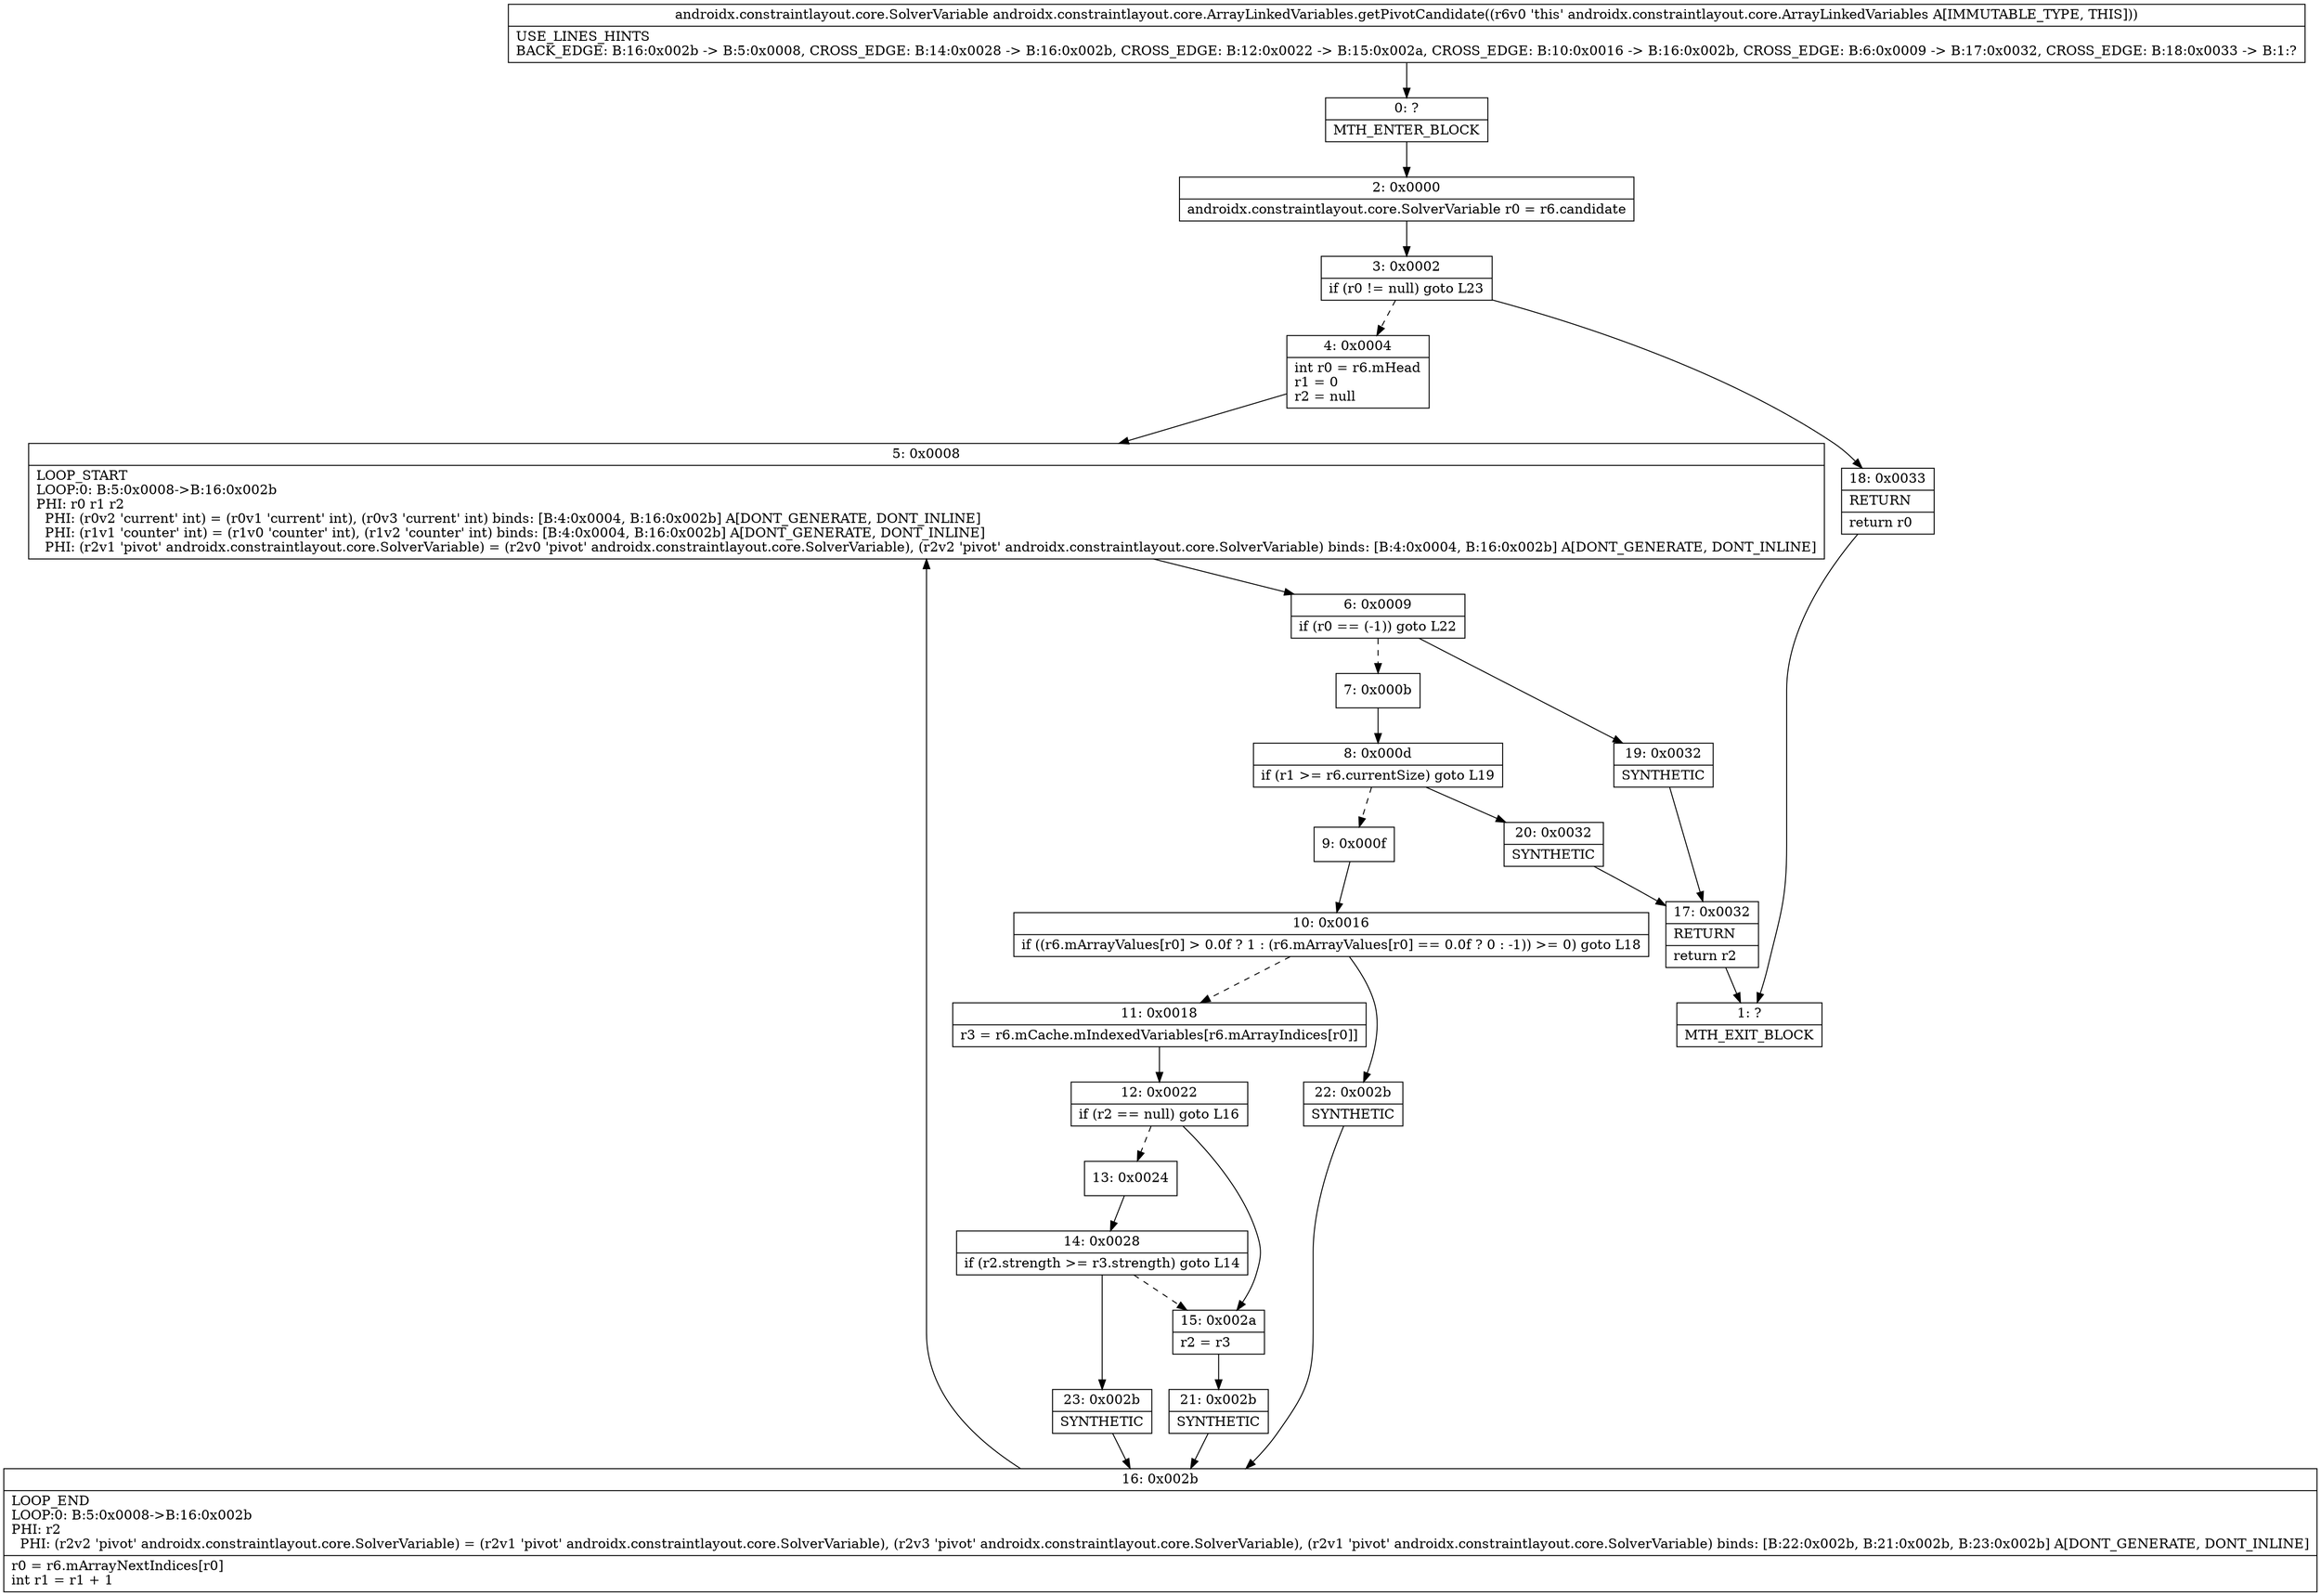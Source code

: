 digraph "CFG forandroidx.constraintlayout.core.ArrayLinkedVariables.getPivotCandidate()Landroidx\/constraintlayout\/core\/SolverVariable;" {
Node_0 [shape=record,label="{0\:\ ?|MTH_ENTER_BLOCK\l}"];
Node_2 [shape=record,label="{2\:\ 0x0000|androidx.constraintlayout.core.SolverVariable r0 = r6.candidate\l}"];
Node_3 [shape=record,label="{3\:\ 0x0002|if (r0 != null) goto L23\l}"];
Node_4 [shape=record,label="{4\:\ 0x0004|int r0 = r6.mHead\lr1 = 0\lr2 = null\l}"];
Node_5 [shape=record,label="{5\:\ 0x0008|LOOP_START\lLOOP:0: B:5:0x0008\-\>B:16:0x002b\lPHI: r0 r1 r2 \l  PHI: (r0v2 'current' int) = (r0v1 'current' int), (r0v3 'current' int) binds: [B:4:0x0004, B:16:0x002b] A[DONT_GENERATE, DONT_INLINE]\l  PHI: (r1v1 'counter' int) = (r1v0 'counter' int), (r1v2 'counter' int) binds: [B:4:0x0004, B:16:0x002b] A[DONT_GENERATE, DONT_INLINE]\l  PHI: (r2v1 'pivot' androidx.constraintlayout.core.SolverVariable) = (r2v0 'pivot' androidx.constraintlayout.core.SolverVariable), (r2v2 'pivot' androidx.constraintlayout.core.SolverVariable) binds: [B:4:0x0004, B:16:0x002b] A[DONT_GENERATE, DONT_INLINE]\l}"];
Node_6 [shape=record,label="{6\:\ 0x0009|if (r0 == (\-1)) goto L22\l}"];
Node_7 [shape=record,label="{7\:\ 0x000b}"];
Node_8 [shape=record,label="{8\:\ 0x000d|if (r1 \>= r6.currentSize) goto L19\l}"];
Node_9 [shape=record,label="{9\:\ 0x000f}"];
Node_10 [shape=record,label="{10\:\ 0x0016|if ((r6.mArrayValues[r0] \> 0.0f ? 1 : (r6.mArrayValues[r0] == 0.0f ? 0 : \-1)) \>= 0) goto L18\l}"];
Node_11 [shape=record,label="{11\:\ 0x0018|r3 = r6.mCache.mIndexedVariables[r6.mArrayIndices[r0]]\l}"];
Node_12 [shape=record,label="{12\:\ 0x0022|if (r2 == null) goto L16\l}"];
Node_13 [shape=record,label="{13\:\ 0x0024}"];
Node_14 [shape=record,label="{14\:\ 0x0028|if (r2.strength \>= r3.strength) goto L14\l}"];
Node_23 [shape=record,label="{23\:\ 0x002b|SYNTHETIC\l}"];
Node_16 [shape=record,label="{16\:\ 0x002b|LOOP_END\lLOOP:0: B:5:0x0008\-\>B:16:0x002b\lPHI: r2 \l  PHI: (r2v2 'pivot' androidx.constraintlayout.core.SolverVariable) = (r2v1 'pivot' androidx.constraintlayout.core.SolverVariable), (r2v3 'pivot' androidx.constraintlayout.core.SolverVariable), (r2v1 'pivot' androidx.constraintlayout.core.SolverVariable) binds: [B:22:0x002b, B:21:0x002b, B:23:0x002b] A[DONT_GENERATE, DONT_INLINE]\l|r0 = r6.mArrayNextIndices[r0]\lint r1 = r1 + 1\l}"];
Node_15 [shape=record,label="{15\:\ 0x002a|r2 = r3\l}"];
Node_21 [shape=record,label="{21\:\ 0x002b|SYNTHETIC\l}"];
Node_22 [shape=record,label="{22\:\ 0x002b|SYNTHETIC\l}"];
Node_20 [shape=record,label="{20\:\ 0x0032|SYNTHETIC\l}"];
Node_17 [shape=record,label="{17\:\ 0x0032|RETURN\l|return r2\l}"];
Node_1 [shape=record,label="{1\:\ ?|MTH_EXIT_BLOCK\l}"];
Node_19 [shape=record,label="{19\:\ 0x0032|SYNTHETIC\l}"];
Node_18 [shape=record,label="{18\:\ 0x0033|RETURN\l|return r0\l}"];
MethodNode[shape=record,label="{androidx.constraintlayout.core.SolverVariable androidx.constraintlayout.core.ArrayLinkedVariables.getPivotCandidate((r6v0 'this' androidx.constraintlayout.core.ArrayLinkedVariables A[IMMUTABLE_TYPE, THIS]))  | USE_LINES_HINTS\lBACK_EDGE: B:16:0x002b \-\> B:5:0x0008, CROSS_EDGE: B:14:0x0028 \-\> B:16:0x002b, CROSS_EDGE: B:12:0x0022 \-\> B:15:0x002a, CROSS_EDGE: B:10:0x0016 \-\> B:16:0x002b, CROSS_EDGE: B:6:0x0009 \-\> B:17:0x0032, CROSS_EDGE: B:18:0x0033 \-\> B:1:?\l}"];
MethodNode -> Node_0;Node_0 -> Node_2;
Node_2 -> Node_3;
Node_3 -> Node_4[style=dashed];
Node_3 -> Node_18;
Node_4 -> Node_5;
Node_5 -> Node_6;
Node_6 -> Node_7[style=dashed];
Node_6 -> Node_19;
Node_7 -> Node_8;
Node_8 -> Node_9[style=dashed];
Node_8 -> Node_20;
Node_9 -> Node_10;
Node_10 -> Node_11[style=dashed];
Node_10 -> Node_22;
Node_11 -> Node_12;
Node_12 -> Node_13[style=dashed];
Node_12 -> Node_15;
Node_13 -> Node_14;
Node_14 -> Node_15[style=dashed];
Node_14 -> Node_23;
Node_23 -> Node_16;
Node_16 -> Node_5;
Node_15 -> Node_21;
Node_21 -> Node_16;
Node_22 -> Node_16;
Node_20 -> Node_17;
Node_17 -> Node_1;
Node_19 -> Node_17;
Node_18 -> Node_1;
}

